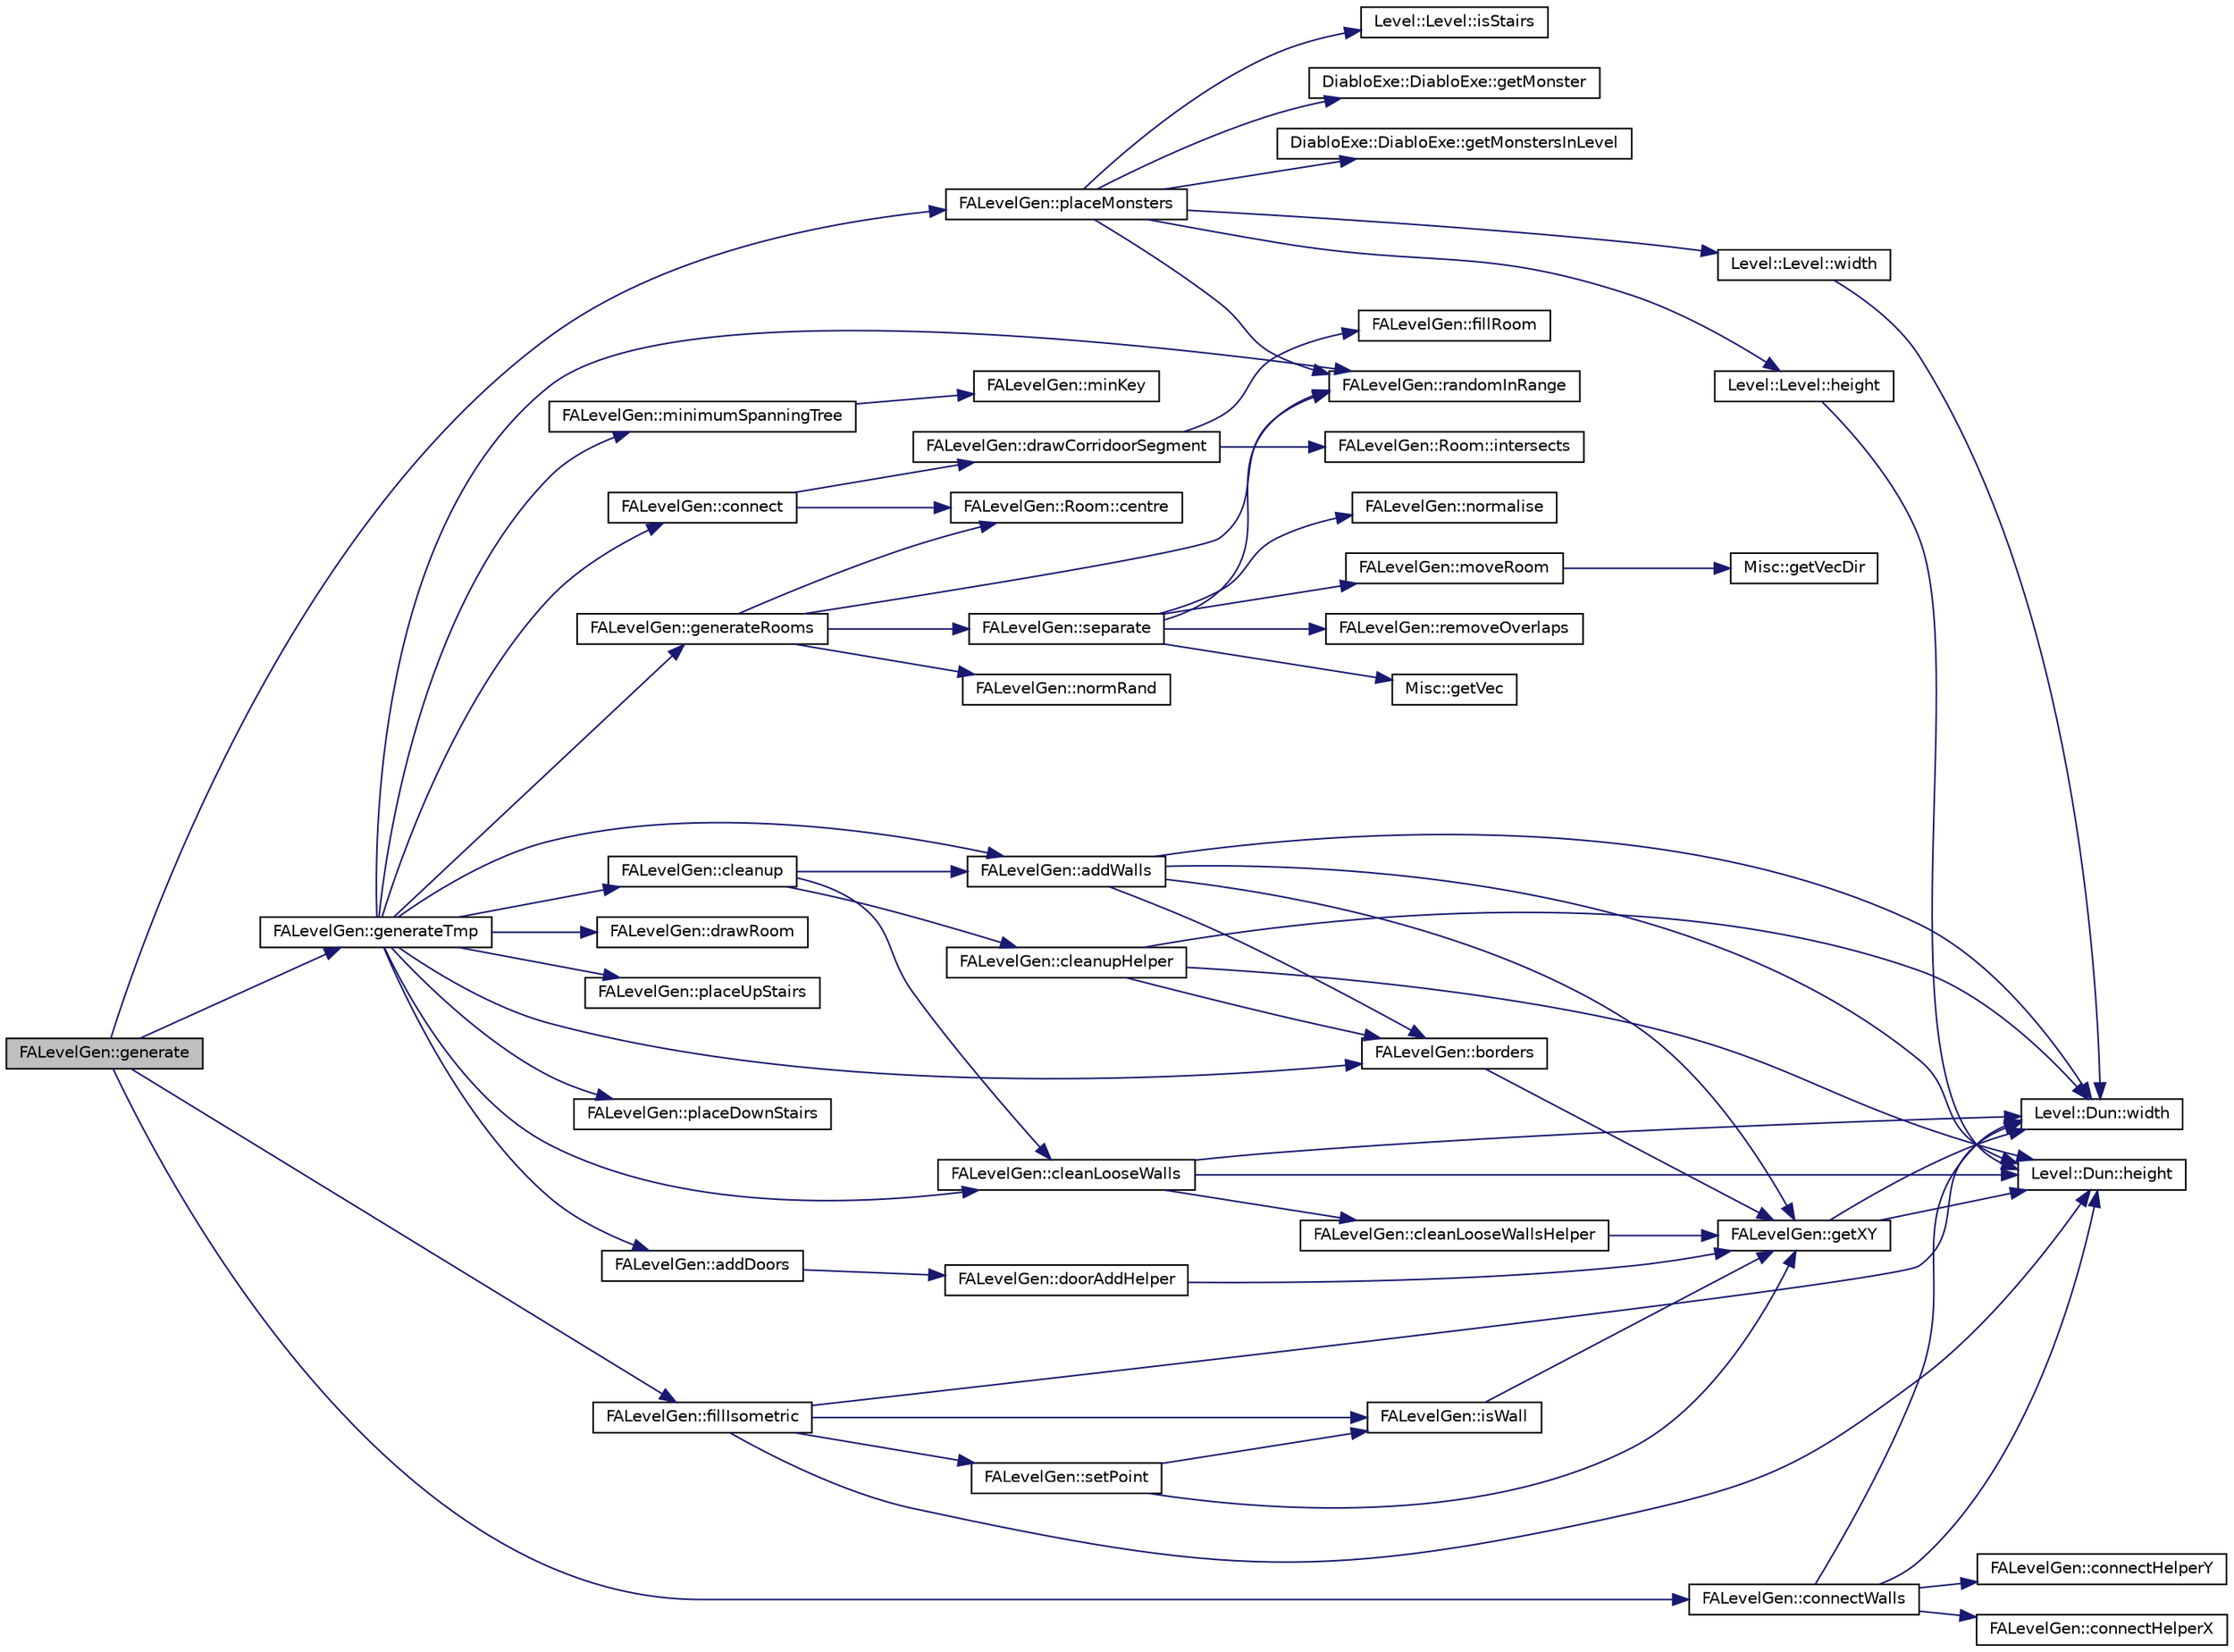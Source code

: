 digraph G
{
  edge [fontname="Helvetica",fontsize="10",labelfontname="Helvetica",labelfontsize="10"];
  node [fontname="Helvetica",fontsize="10",shape=record];
  rankdir="LR";
  Node1 [label="FALevelGen::generate",height=0.2,width=0.4,color="black", fillcolor="grey75", style="filled" fontcolor="black"];
  Node1 -> Node2 [color="midnightblue",fontsize="10",style="solid",fontname="Helvetica"];
  Node2 [label="FALevelGen::generateTmp",height=0.2,width=0.4,color="black", fillcolor="white", style="filled",URL="$namespace_f_a_level_gen.html#a3e67d9abf003b6628cc7f4421fef950b"];
  Node2 -> Node3 [color="midnightblue",fontsize="10",style="solid",fontname="Helvetica"];
  Node3 [label="FALevelGen::generateRooms",height=0.2,width=0.4,color="black", fillcolor="white", style="filled",URL="$namespace_f_a_level_gen.html#af4253770f881e110e8d16deb68d43581"];
  Node3 -> Node4 [color="midnightblue",fontsize="10",style="solid",fontname="Helvetica"];
  Node4 [label="FALevelGen::randomInRange",height=0.2,width=0.4,color="black", fillcolor="white", style="filled",URL="$namespace_f_a_level_gen.html#a0374e2ca497149c811dbc135899a5db7"];
  Node3 -> Node5 [color="midnightblue",fontsize="10",style="solid",fontname="Helvetica"];
  Node5 [label="FALevelGen::Room::centre",height=0.2,width=0.4,color="black", fillcolor="white", style="filled",URL="$class_f_a_level_gen_1_1_room.html#ae46ead81abeda94bef95e2294411f143"];
  Node3 -> Node6 [color="midnightblue",fontsize="10",style="solid",fontname="Helvetica"];
  Node6 [label="FALevelGen::normRand",height=0.2,width=0.4,color="black", fillcolor="white", style="filled",URL="$namespace_f_a_level_gen.html#a02a2a0b4a58390a385bfe338b26095e1"];
  Node3 -> Node7 [color="midnightblue",fontsize="10",style="solid",fontname="Helvetica"];
  Node7 [label="FALevelGen::separate",height=0.2,width=0.4,color="black", fillcolor="white", style="filled",URL="$namespace_f_a_level_gen.html#a11c32cf5f1428d1d830f593fa4edfb71"];
  Node7 -> Node4 [color="midnightblue",fontsize="10",style="solid",fontname="Helvetica"];
  Node7 -> Node8 [color="midnightblue",fontsize="10",style="solid",fontname="Helvetica"];
  Node8 [label="Misc::getVec",height=0.2,width=0.4,color="black", fillcolor="white", style="filled",URL="$namespace_misc.html#a501bcdb31f2fadaf6e4c7ea3db7b5d69"];
  Node7 -> Node9 [color="midnightblue",fontsize="10",style="solid",fontname="Helvetica"];
  Node9 [label="FALevelGen::normalise",height=0.2,width=0.4,color="black", fillcolor="white", style="filled",URL="$namespace_f_a_level_gen.html#a19aeddcbd384c3df849977bb5f09727e"];
  Node7 -> Node10 [color="midnightblue",fontsize="10",style="solid",fontname="Helvetica"];
  Node10 [label="FALevelGen::moveRoom",height=0.2,width=0.4,color="black", fillcolor="white", style="filled",URL="$namespace_f_a_level_gen.html#aa60849f4dc00cc9f72be30242de1568d"];
  Node10 -> Node11 [color="midnightblue",fontsize="10",style="solid",fontname="Helvetica"];
  Node11 [label="Misc::getVecDir",height=0.2,width=0.4,color="black", fillcolor="white", style="filled",URL="$namespace_misc.html#a146231bea9c51a041c24dec11383e81c"];
  Node7 -> Node12 [color="midnightblue",fontsize="10",style="solid",fontname="Helvetica"];
  Node12 [label="FALevelGen::removeOverlaps",height=0.2,width=0.4,color="black", fillcolor="white", style="filled",URL="$namespace_f_a_level_gen.html#a1b5d795d5d4a8a5226bcb4facf3227ac"];
  Node2 -> Node13 [color="midnightblue",fontsize="10",style="solid",fontname="Helvetica"];
  Node13 [label="FALevelGen::minimumSpanningTree",height=0.2,width=0.4,color="black", fillcolor="white", style="filled",URL="$namespace_f_a_level_gen.html#a6ea210f38328e739f62adb59485ebaf6"];
  Node13 -> Node14 [color="midnightblue",fontsize="10",style="solid",fontname="Helvetica"];
  Node14 [label="FALevelGen::minKey",height=0.2,width=0.4,color="black", fillcolor="white", style="filled",URL="$namespace_f_a_level_gen.html#aae67843d327b2eb402d25e6ba3d4c206"];
  Node2 -> Node15 [color="midnightblue",fontsize="10",style="solid",fontname="Helvetica"];
  Node15 [label="FALevelGen::connect",height=0.2,width=0.4,color="black", fillcolor="white", style="filled",URL="$namespace_f_a_level_gen.html#aab6daf68a2c5c15cfc70e3306a58b0c4"];
  Node15 -> Node5 [color="midnightblue",fontsize="10",style="solid",fontname="Helvetica"];
  Node15 -> Node16 [color="midnightblue",fontsize="10",style="solid",fontname="Helvetica"];
  Node16 [label="FALevelGen::drawCorridoorSegment",height=0.2,width=0.4,color="black", fillcolor="white", style="filled",URL="$namespace_f_a_level_gen.html#a936e41b0fa4a29dc684f6f0af066d73f"];
  Node16 -> Node17 [color="midnightblue",fontsize="10",style="solid",fontname="Helvetica"];
  Node17 [label="FALevelGen::fillRoom",height=0.2,width=0.4,color="black", fillcolor="white", style="filled",URL="$namespace_f_a_level_gen.html#af99aba47cf4eef3fa03a5ba2886d33fa"];
  Node16 -> Node18 [color="midnightblue",fontsize="10",style="solid",fontname="Helvetica"];
  Node18 [label="FALevelGen::Room::intersects",height=0.2,width=0.4,color="black", fillcolor="white", style="filled",URL="$class_f_a_level_gen_1_1_room.html#a4e121776f07297ed0ede2c182434d2df"];
  Node2 -> Node4 [color="midnightblue",fontsize="10",style="solid",fontname="Helvetica"];
  Node2 -> Node19 [color="midnightblue",fontsize="10",style="solid",fontname="Helvetica"];
  Node19 [label="FALevelGen::drawRoom",height=0.2,width=0.4,color="black", fillcolor="white", style="filled",URL="$namespace_f_a_level_gen.html#a60b3d16c7a0db3ab5895ed0679dc388d"];
  Node2 -> Node20 [color="midnightblue",fontsize="10",style="solid",fontname="Helvetica"];
  Node20 [label="FALevelGen::addWalls",height=0.2,width=0.4,color="black", fillcolor="white", style="filled",URL="$namespace_f_a_level_gen.html#a0419289bedbab7a736278c975a39a220"];
  Node20 -> Node21 [color="midnightblue",fontsize="10",style="solid",fontname="Helvetica"];
  Node21 [label="Level::Dun::width",height=0.2,width=0.4,color="black", fillcolor="white", style="filled",URL="$class_level_1_1_dun.html#a484e94f5c0d423b9277ee500583c510d"];
  Node20 -> Node22 [color="midnightblue",fontsize="10",style="solid",fontname="Helvetica"];
  Node22 [label="Level::Dun::height",height=0.2,width=0.4,color="black", fillcolor="white", style="filled",URL="$class_level_1_1_dun.html#a741579a7d91d77fa99026cc35c77ac59"];
  Node20 -> Node23 [color="midnightblue",fontsize="10",style="solid",fontname="Helvetica"];
  Node23 [label="FALevelGen::getXY",height=0.2,width=0.4,color="black", fillcolor="white", style="filled",URL="$namespace_f_a_level_gen.html#ae58979758ba5b5bc2d6f0e719832b3ef"];
  Node23 -> Node21 [color="midnightblue",fontsize="10",style="solid",fontname="Helvetica"];
  Node23 -> Node22 [color="midnightblue",fontsize="10",style="solid",fontname="Helvetica"];
  Node20 -> Node24 [color="midnightblue",fontsize="10",style="solid",fontname="Helvetica"];
  Node24 [label="FALevelGen::borders",height=0.2,width=0.4,color="black", fillcolor="white", style="filled",URL="$namespace_f_a_level_gen.html#abd97c680f0e14d01f8ce16c23ec91ca9"];
  Node24 -> Node23 [color="midnightblue",fontsize="10",style="solid",fontname="Helvetica"];
  Node2 -> Node25 [color="midnightblue",fontsize="10",style="solid",fontname="Helvetica"];
  Node25 [label="FALevelGen::cleanup",height=0.2,width=0.4,color="black", fillcolor="white", style="filled",URL="$namespace_f_a_level_gen.html#a65b24647f0db6ad38c4c66bb489be055"];
  Node25 -> Node26 [color="midnightblue",fontsize="10",style="solid",fontname="Helvetica"];
  Node26 [label="FALevelGen::cleanupHelper",height=0.2,width=0.4,color="black", fillcolor="white", style="filled",URL="$namespace_f_a_level_gen.html#a919277a6ead4f9bab070feaf8151ff29"];
  Node26 -> Node21 [color="midnightblue",fontsize="10",style="solid",fontname="Helvetica"];
  Node26 -> Node22 [color="midnightblue",fontsize="10",style="solid",fontname="Helvetica"];
  Node26 -> Node24 [color="midnightblue",fontsize="10",style="solid",fontname="Helvetica"];
  Node25 -> Node20 [color="midnightblue",fontsize="10",style="solid",fontname="Helvetica"];
  Node25 -> Node27 [color="midnightblue",fontsize="10",style="solid",fontname="Helvetica"];
  Node27 [label="FALevelGen::cleanLooseWalls",height=0.2,width=0.4,color="black", fillcolor="white", style="filled",URL="$namespace_f_a_level_gen.html#a390fa115f23f6651f009d2dfcd639b98"];
  Node27 -> Node21 [color="midnightblue",fontsize="10",style="solid",fontname="Helvetica"];
  Node27 -> Node22 [color="midnightblue",fontsize="10",style="solid",fontname="Helvetica"];
  Node27 -> Node28 [color="midnightblue",fontsize="10",style="solid",fontname="Helvetica"];
  Node28 [label="FALevelGen::cleanLooseWallsHelper",height=0.2,width=0.4,color="black", fillcolor="white", style="filled",URL="$namespace_f_a_level_gen.html#a0a6b8872f9374d3d1ea6e1bf6a8a350b"];
  Node28 -> Node23 [color="midnightblue",fontsize="10",style="solid",fontname="Helvetica"];
  Node2 -> Node29 [color="midnightblue",fontsize="10",style="solid",fontname="Helvetica"];
  Node29 [label="FALevelGen::addDoors",height=0.2,width=0.4,color="black", fillcolor="white", style="filled",URL="$namespace_f_a_level_gen.html#addd22db51650e4202c3521978a26e97c"];
  Node29 -> Node30 [color="midnightblue",fontsize="10",style="solid",fontname="Helvetica"];
  Node30 [label="FALevelGen::doorAddHelper",height=0.2,width=0.4,color="black", fillcolor="white", style="filled",URL="$namespace_f_a_level_gen.html#a09f0829395e8549e29e1edf094fb297c"];
  Node30 -> Node23 [color="midnightblue",fontsize="10",style="solid",fontname="Helvetica"];
  Node2 -> Node31 [color="midnightblue",fontsize="10",style="solid",fontname="Helvetica"];
  Node31 [label="FALevelGen::placeUpStairs",height=0.2,width=0.4,color="black", fillcolor="white", style="filled",URL="$namespace_f_a_level_gen.html#a594ed88ca46d4ee0453ef8743eceda3d"];
  Node2 -> Node32 [color="midnightblue",fontsize="10",style="solid",fontname="Helvetica"];
  Node32 [label="FALevelGen::placeDownStairs",height=0.2,width=0.4,color="black", fillcolor="white", style="filled",URL="$namespace_f_a_level_gen.html#a03d95875d0aa4f7a5e245b920487a23d"];
  Node2 -> Node24 [color="midnightblue",fontsize="10",style="solid",fontname="Helvetica"];
  Node2 -> Node27 [color="midnightblue",fontsize="10",style="solid",fontname="Helvetica"];
  Node1 -> Node33 [color="midnightblue",fontsize="10",style="solid",fontname="Helvetica"];
  Node33 [label="FALevelGen::fillIsometric",height=0.2,width=0.4,color="black", fillcolor="white", style="filled",URL="$namespace_f_a_level_gen.html#af82a580c6c944b63032043ff18d09999"];
  Node33 -> Node21 [color="midnightblue",fontsize="10",style="solid",fontname="Helvetica"];
  Node33 -> Node22 [color="midnightblue",fontsize="10",style="solid",fontname="Helvetica"];
  Node33 -> Node34 [color="midnightblue",fontsize="10",style="solid",fontname="Helvetica"];
  Node34 [label="FALevelGen::isWall",height=0.2,width=0.4,color="black", fillcolor="white", style="filled",URL="$namespace_f_a_level_gen.html#ab839eedf0dc81a4db5366d95ca198188"];
  Node34 -> Node23 [color="midnightblue",fontsize="10",style="solid",fontname="Helvetica"];
  Node33 -> Node35 [color="midnightblue",fontsize="10",style="solid",fontname="Helvetica"];
  Node35 [label="FALevelGen::setPoint",height=0.2,width=0.4,color="black", fillcolor="white", style="filled",URL="$namespace_f_a_level_gen.html#abd00f6c90ec460081478daad824540e9"];
  Node35 -> Node23 [color="midnightblue",fontsize="10",style="solid",fontname="Helvetica"];
  Node35 -> Node34 [color="midnightblue",fontsize="10",style="solid",fontname="Helvetica"];
  Node1 -> Node36 [color="midnightblue",fontsize="10",style="solid",fontname="Helvetica"];
  Node36 [label="FALevelGen::connectWalls",height=0.2,width=0.4,color="black", fillcolor="white", style="filled",URL="$namespace_f_a_level_gen.html#ada3a10ca3b2f97503c8a54a27b5ba199"];
  Node36 -> Node21 [color="midnightblue",fontsize="10",style="solid",fontname="Helvetica"];
  Node36 -> Node22 [color="midnightblue",fontsize="10",style="solid",fontname="Helvetica"];
  Node36 -> Node37 [color="midnightblue",fontsize="10",style="solid",fontname="Helvetica"];
  Node37 [label="FALevelGen::connectHelperX",height=0.2,width=0.4,color="black", fillcolor="white", style="filled",URL="$namespace_f_a_level_gen.html#ac9781713d748d73af019950ff659089a"];
  Node36 -> Node38 [color="midnightblue",fontsize="10",style="solid",fontname="Helvetica"];
  Node38 [label="FALevelGen::connectHelperY",height=0.2,width=0.4,color="black", fillcolor="white", style="filled",URL="$namespace_f_a_level_gen.html#a464dd6a003f458e129d50ae8493e6cf4"];
  Node1 -> Node39 [color="midnightblue",fontsize="10",style="solid",fontname="Helvetica"];
  Node39 [label="FALevelGen::placeMonsters",height=0.2,width=0.4,color="black", fillcolor="white", style="filled",URL="$namespace_f_a_level_gen.html#a2f48db4843ed8be1a245fed54a4b7e0b"];
  Node39 -> Node40 [color="midnightblue",fontsize="10",style="solid",fontname="Helvetica"];
  Node40 [label="DiabloExe::DiabloExe::getMonstersInLevel",height=0.2,width=0.4,color="black", fillcolor="white", style="filled",URL="$class_diablo_exe_1_1_diablo_exe.html#aad5677580044b6a52bd8be1af1ba2df1"];
  Node39 -> Node41 [color="midnightblue",fontsize="10",style="solid",fontname="Helvetica"];
  Node41 [label="Level::Level::height",height=0.2,width=0.4,color="black", fillcolor="white", style="filled",URL="$class_level_1_1_level.html#a2192aa396aedd8d135e8e027ed8a826e"];
  Node41 -> Node22 [color="midnightblue",fontsize="10",style="solid",fontname="Helvetica"];
  Node39 -> Node42 [color="midnightblue",fontsize="10",style="solid",fontname="Helvetica"];
  Node42 [label="Level::Level::width",height=0.2,width=0.4,color="black", fillcolor="white", style="filled",URL="$class_level_1_1_level.html#a8a9ab47247600f305776f3d62b73a46a"];
  Node42 -> Node21 [color="midnightblue",fontsize="10",style="solid",fontname="Helvetica"];
  Node39 -> Node4 [color="midnightblue",fontsize="10",style="solid",fontname="Helvetica"];
  Node39 -> Node43 [color="midnightblue",fontsize="10",style="solid",fontname="Helvetica"];
  Node43 [label="Level::Level::isStairs",height=0.2,width=0.4,color="black", fillcolor="white", style="filled",URL="$class_level_1_1_level.html#a38c8b6a4f1f2bf14e8e6326a35b99343"];
  Node39 -> Node44 [color="midnightblue",fontsize="10",style="solid",fontname="Helvetica"];
  Node44 [label="DiabloExe::DiabloExe::getMonster",height=0.2,width=0.4,color="black", fillcolor="white", style="filled",URL="$class_diablo_exe_1_1_diablo_exe.html#a26ff05a3d26939171b997bcab240db18"];
}
